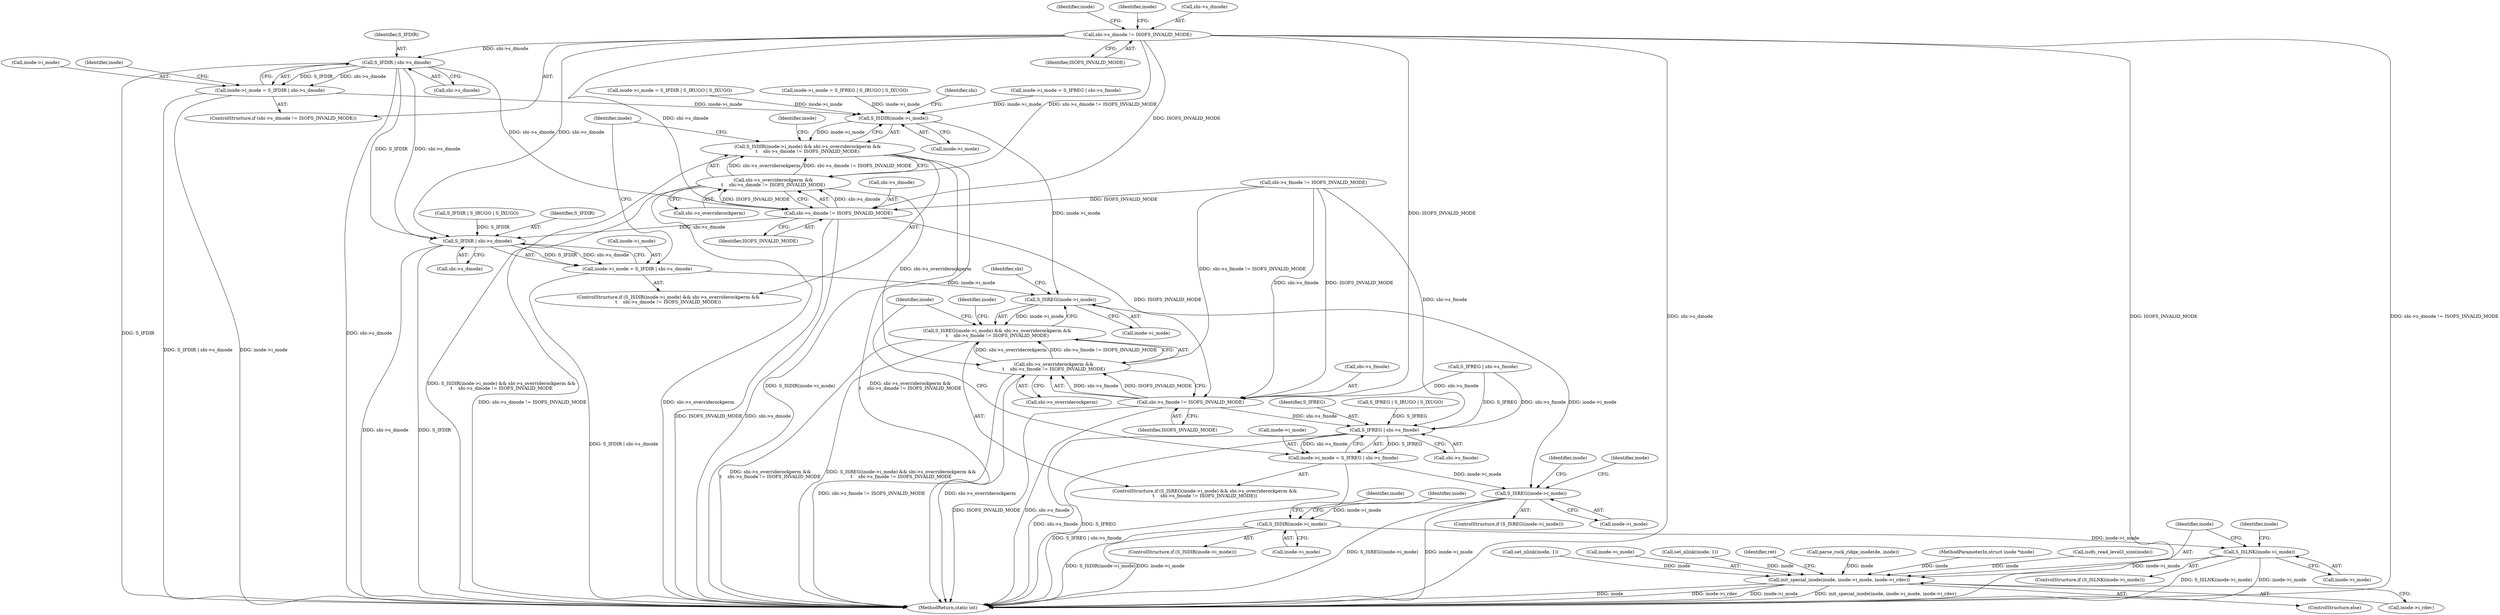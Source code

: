 digraph "0_linux_410dd3cf4c9b36f27ed4542ee18b1af5e68645a4_0@pointer" {
"1000298" [label="(Call,S_IFDIR | sbi->s_dmode)"];
"1000289" [label="(Call,sbi->s_dmode != ISOFS_INVALID_MODE)"];
"1000294" [label="(Call,inode->i_mode = S_IFDIR | sbi->s_dmode)"];
"1000578" [label="(Call,S_ISDIR(inode->i_mode))"];
"1000577" [label="(Call,S_ISDIR(inode->i_mode) && sbi->s_overriderockperm &&\n\t    sbi->s_dmode != ISOFS_INVALID_MODE)"];
"1000602" [label="(Call,S_ISREG(inode->i_mode))"];
"1000601" [label="(Call,S_ISREG(inode->i_mode) && sbi->s_overriderockperm &&\n\t    sbi->s_fmode != ISOFS_INVALID_MODE)"];
"1000625" [label="(Call,S_ISREG(inode->i_mode))"];
"1000663" [label="(Call,S_ISDIR(inode->i_mode))"];
"1000682" [label="(Call,S_ISLNK(inode->i_mode))"];
"1000702" [label="(Call,init_special_inode(inode, inode->i_mode, inode->i_rdev))"];
"1000586" [label="(Call,sbi->s_dmode != ISOFS_INVALID_MODE)"];
"1000582" [label="(Call,sbi->s_overriderockperm &&\n\t    sbi->s_dmode != ISOFS_INVALID_MODE)"];
"1000606" [label="(Call,sbi->s_overriderockperm &&\n\t    sbi->s_fmode != ISOFS_INVALID_MODE)"];
"1000595" [label="(Call,S_IFDIR | sbi->s_dmode)"];
"1000591" [label="(Call,inode->i_mode = S_IFDIR | sbi->s_dmode)"];
"1000610" [label="(Call,sbi->s_fmode != ISOFS_INVALID_MODE)"];
"1000619" [label="(Call,S_IFREG | sbi->s_fmode)"];
"1000615" [label="(Call,inode->i_mode = S_IFREG | sbi->s_fmode)"];
"1000664" [label="(Call,inode->i_mode)"];
"1000615" [label="(Call,inode->i_mode = S_IFREG | sbi->s_fmode)"];
"1000711" [label="(Identifier,ret)"];
"1000591" [label="(Call,inode->i_mode = S_IFDIR | sbi->s_dmode)"];
"1000625" [label="(Call,S_ISREG(inode->i_mode))"];
"1000683" [label="(Call,inode->i_mode)"];
"1000681" [label="(ControlStructure,if (S_ISLNK(inode->i_mode)))"];
"1000620" [label="(Identifier,S_IFREG)"];
"1000663" [label="(Call,S_ISDIR(inode->i_mode))"];
"1000600" [label="(ControlStructure,if (S_ISREG(inode->i_mode) && sbi->s_overriderockperm &&\n\t    sbi->s_fmode != ISOFS_INVALID_MODE))"];
"1000308" [label="(Call,S_IFDIR | S_IRUGO | S_IXUGO)"];
"1000611" [label="(Call,sbi->s_fmode)"];
"1000583" [label="(Call,sbi->s_overriderockperm)"];
"1000340" [label="(Call,S_IFREG | S_IRUGO | S_IXUGO)"];
"1000299" [label="(Identifier,S_IFDIR)"];
"1000602" [label="(Call,S_ISREG(inode->i_mode))"];
"1000288" [label="(ControlStructure,if (sbi->s_dmode != ISOFS_INVALID_MODE))"];
"1000587" [label="(Call,sbi->s_dmode)"];
"1000298" [label="(Call,S_IFDIR | sbi->s_dmode)"];
"1000595" [label="(Call,S_IFDIR | sbi->s_dmode)"];
"1000295" [label="(Call,inode->i_mode)"];
"1000579" [label="(Call,inode->i_mode)"];
"1000604" [label="(Identifier,inode)"];
"1000616" [label="(Call,inode->i_mode)"];
"1000325" [label="(Call,inode->i_mode = S_IFREG | sbi->s_fmode)"];
"1000551" [label="(Call,parse_rock_ridge_inode(de, inode))"];
"1000590" [label="(Identifier,ISOFS_INVALID_MODE)"];
"1000578" [label="(Call,S_ISDIR(inode->i_mode))"];
"1000597" [label="(Call,sbi->s_dmode)"];
"1000293" [label="(Identifier,ISOFS_INVALID_MODE)"];
"1000603" [label="(Call,inode->i_mode)"];
"1000113" [label="(MethodParameterIn,struct inode *inode)"];
"1000319" [label="(Call,sbi->s_fmode != ISOFS_INVALID_MODE)"];
"1000300" [label="(Call,sbi->s_dmode)"];
"1000662" [label="(ControlStructure,if (S_ISDIR(inode->i_mode)))"];
"1000582" [label="(Call,sbi->s_overriderockperm &&\n\t    sbi->s_dmode != ISOFS_INVALID_MODE)"];
"1000304" [label="(Call,inode->i_mode = S_IFDIR | S_IRUGO | S_IXUGO)"];
"1000701" [label="(ControlStructure,else)"];
"1000408" [label="(Call,isofs_read_level3_size(inode))"];
"1000684" [label="(Identifier,inode)"];
"1000627" [label="(Identifier,inode)"];
"1000707" [label="(Call,inode->i_rdev)"];
"1000345" [label="(Call,set_nlink(inode, 1))"];
"1000306" [label="(Identifier,inode)"];
"1000621" [label="(Call,sbi->s_fmode)"];
"1000610" [label="(Call,sbi->s_fmode != ISOFS_INVALID_MODE)"];
"1000704" [label="(Call,inode->i_mode)"];
"1000577" [label="(Call,S_ISDIR(inode->i_mode) && sbi->s_overriderockperm &&\n\t    sbi->s_dmode != ISOFS_INVALID_MODE)"];
"1000626" [label="(Call,inode->i_mode)"];
"1000294" [label="(Call,inode->i_mode = S_IFDIR | sbi->s_dmode)"];
"1000607" [label="(Call,sbi->s_overriderockperm)"];
"1000725" [label="(MethodReturn,static int)"];
"1000586" [label="(Call,sbi->s_dmode != ISOFS_INVALID_MODE)"];
"1000614" [label="(Identifier,ISOFS_INVALID_MODE)"];
"1000606" [label="(Call,sbi->s_overriderockperm &&\n\t    sbi->s_fmode != ISOFS_INVALID_MODE)"];
"1000617" [label="(Identifier,inode)"];
"1000670" [label="(Identifier,inode)"];
"1000289" [label="(Call,sbi->s_dmode != ISOFS_INVALID_MODE)"];
"1000336" [label="(Call,inode->i_mode = S_IFREG | S_IRUGO | S_IXUGO)"];
"1000313" [label="(Call,set_nlink(inode, 1))"];
"1000665" [label="(Identifier,inode)"];
"1000576" [label="(ControlStructure,if (S_ISDIR(inode->i_mode) && sbi->s_overriderockperm &&\n\t    sbi->s_dmode != ISOFS_INVALID_MODE))"];
"1000596" [label="(Identifier,S_IFDIR)"];
"1000592" [label="(Call,inode->i_mode)"];
"1000682" [label="(Call,S_ISLNK(inode->i_mode))"];
"1000601" [label="(Call,S_ISREG(inode->i_mode) && sbi->s_overriderockperm &&\n\t    sbi->s_fmode != ISOFS_INVALID_MODE)"];
"1000296" [label="(Identifier,inode)"];
"1000584" [label="(Identifier,sbi)"];
"1000593" [label="(Identifier,inode)"];
"1000689" [label="(Identifier,inode)"];
"1000329" [label="(Call,S_IFREG | sbi->s_fmode)"];
"1000624" [label="(ControlStructure,if (S_ISREG(inode->i_mode)))"];
"1000702" [label="(Call,init_special_inode(inode, inode->i_mode, inode->i_rdev))"];
"1000608" [label="(Identifier,sbi)"];
"1000314" [label="(Identifier,inode)"];
"1000619" [label="(Call,S_IFREG | sbi->s_fmode)"];
"1000703" [label="(Identifier,inode)"];
"1000632" [label="(Identifier,inode)"];
"1000290" [label="(Call,sbi->s_dmode)"];
"1000298" -> "1000294"  [label="AST: "];
"1000298" -> "1000300"  [label="CFG: "];
"1000299" -> "1000298"  [label="AST: "];
"1000300" -> "1000298"  [label="AST: "];
"1000294" -> "1000298"  [label="CFG: "];
"1000298" -> "1000725"  [label="DDG: S_IFDIR"];
"1000298" -> "1000725"  [label="DDG: sbi->s_dmode"];
"1000298" -> "1000294"  [label="DDG: S_IFDIR"];
"1000298" -> "1000294"  [label="DDG: sbi->s_dmode"];
"1000289" -> "1000298"  [label="DDG: sbi->s_dmode"];
"1000298" -> "1000586"  [label="DDG: sbi->s_dmode"];
"1000298" -> "1000595"  [label="DDG: S_IFDIR"];
"1000298" -> "1000595"  [label="DDG: sbi->s_dmode"];
"1000289" -> "1000288"  [label="AST: "];
"1000289" -> "1000293"  [label="CFG: "];
"1000290" -> "1000289"  [label="AST: "];
"1000293" -> "1000289"  [label="AST: "];
"1000296" -> "1000289"  [label="CFG: "];
"1000306" -> "1000289"  [label="CFG: "];
"1000289" -> "1000725"  [label="DDG: sbi->s_dmode"];
"1000289" -> "1000725"  [label="DDG: ISOFS_INVALID_MODE"];
"1000289" -> "1000725"  [label="DDG: sbi->s_dmode != ISOFS_INVALID_MODE"];
"1000289" -> "1000582"  [label="DDG: sbi->s_dmode != ISOFS_INVALID_MODE"];
"1000289" -> "1000586"  [label="DDG: sbi->s_dmode"];
"1000289" -> "1000586"  [label="DDG: ISOFS_INVALID_MODE"];
"1000289" -> "1000595"  [label="DDG: sbi->s_dmode"];
"1000289" -> "1000610"  [label="DDG: ISOFS_INVALID_MODE"];
"1000294" -> "1000288"  [label="AST: "];
"1000295" -> "1000294"  [label="AST: "];
"1000314" -> "1000294"  [label="CFG: "];
"1000294" -> "1000725"  [label="DDG: S_IFDIR | sbi->s_dmode"];
"1000294" -> "1000725"  [label="DDG: inode->i_mode"];
"1000294" -> "1000578"  [label="DDG: inode->i_mode"];
"1000578" -> "1000577"  [label="AST: "];
"1000578" -> "1000579"  [label="CFG: "];
"1000579" -> "1000578"  [label="AST: "];
"1000584" -> "1000578"  [label="CFG: "];
"1000577" -> "1000578"  [label="CFG: "];
"1000578" -> "1000577"  [label="DDG: inode->i_mode"];
"1000325" -> "1000578"  [label="DDG: inode->i_mode"];
"1000304" -> "1000578"  [label="DDG: inode->i_mode"];
"1000336" -> "1000578"  [label="DDG: inode->i_mode"];
"1000578" -> "1000602"  [label="DDG: inode->i_mode"];
"1000577" -> "1000576"  [label="AST: "];
"1000577" -> "1000582"  [label="CFG: "];
"1000582" -> "1000577"  [label="AST: "];
"1000593" -> "1000577"  [label="CFG: "];
"1000604" -> "1000577"  [label="CFG: "];
"1000577" -> "1000725"  [label="DDG: S_ISDIR(inode->i_mode) && sbi->s_overriderockperm &&\n\t    sbi->s_dmode != ISOFS_INVALID_MODE"];
"1000577" -> "1000725"  [label="DDG: S_ISDIR(inode->i_mode)"];
"1000577" -> "1000725"  [label="DDG: sbi->s_overriderockperm &&\n\t    sbi->s_dmode != ISOFS_INVALID_MODE"];
"1000582" -> "1000577"  [label="DDG: sbi->s_overriderockperm"];
"1000582" -> "1000577"  [label="DDG: sbi->s_dmode != ISOFS_INVALID_MODE"];
"1000602" -> "1000601"  [label="AST: "];
"1000602" -> "1000603"  [label="CFG: "];
"1000603" -> "1000602"  [label="AST: "];
"1000608" -> "1000602"  [label="CFG: "];
"1000601" -> "1000602"  [label="CFG: "];
"1000602" -> "1000601"  [label="DDG: inode->i_mode"];
"1000591" -> "1000602"  [label="DDG: inode->i_mode"];
"1000602" -> "1000625"  [label="DDG: inode->i_mode"];
"1000601" -> "1000600"  [label="AST: "];
"1000601" -> "1000606"  [label="CFG: "];
"1000606" -> "1000601"  [label="AST: "];
"1000617" -> "1000601"  [label="CFG: "];
"1000627" -> "1000601"  [label="CFG: "];
"1000601" -> "1000725"  [label="DDG: sbi->s_overriderockperm &&\n\t    sbi->s_fmode != ISOFS_INVALID_MODE"];
"1000601" -> "1000725"  [label="DDG: S_ISREG(inode->i_mode) && sbi->s_overriderockperm &&\n\t    sbi->s_fmode != ISOFS_INVALID_MODE"];
"1000606" -> "1000601"  [label="DDG: sbi->s_overriderockperm"];
"1000606" -> "1000601"  [label="DDG: sbi->s_fmode != ISOFS_INVALID_MODE"];
"1000625" -> "1000624"  [label="AST: "];
"1000625" -> "1000626"  [label="CFG: "];
"1000626" -> "1000625"  [label="AST: "];
"1000632" -> "1000625"  [label="CFG: "];
"1000665" -> "1000625"  [label="CFG: "];
"1000625" -> "1000725"  [label="DDG: inode->i_mode"];
"1000625" -> "1000725"  [label="DDG: S_ISREG(inode->i_mode)"];
"1000615" -> "1000625"  [label="DDG: inode->i_mode"];
"1000625" -> "1000663"  [label="DDG: inode->i_mode"];
"1000663" -> "1000662"  [label="AST: "];
"1000663" -> "1000664"  [label="CFG: "];
"1000664" -> "1000663"  [label="AST: "];
"1000670" -> "1000663"  [label="CFG: "];
"1000684" -> "1000663"  [label="CFG: "];
"1000663" -> "1000725"  [label="DDG: S_ISDIR(inode->i_mode)"];
"1000663" -> "1000725"  [label="DDG: inode->i_mode"];
"1000663" -> "1000682"  [label="DDG: inode->i_mode"];
"1000682" -> "1000681"  [label="AST: "];
"1000682" -> "1000683"  [label="CFG: "];
"1000683" -> "1000682"  [label="AST: "];
"1000689" -> "1000682"  [label="CFG: "];
"1000703" -> "1000682"  [label="CFG: "];
"1000682" -> "1000725"  [label="DDG: S_ISLNK(inode->i_mode)"];
"1000682" -> "1000725"  [label="DDG: inode->i_mode"];
"1000682" -> "1000702"  [label="DDG: inode->i_mode"];
"1000702" -> "1000701"  [label="AST: "];
"1000702" -> "1000707"  [label="CFG: "];
"1000703" -> "1000702"  [label="AST: "];
"1000704" -> "1000702"  [label="AST: "];
"1000707" -> "1000702"  [label="AST: "];
"1000711" -> "1000702"  [label="CFG: "];
"1000702" -> "1000725"  [label="DDG: init_special_inode(inode, inode->i_mode, inode->i_rdev)"];
"1000702" -> "1000725"  [label="DDG: inode"];
"1000702" -> "1000725"  [label="DDG: inode->i_rdev"];
"1000702" -> "1000725"  [label="DDG: inode->i_mode"];
"1000551" -> "1000702"  [label="DDG: inode"];
"1000408" -> "1000702"  [label="DDG: inode"];
"1000345" -> "1000702"  [label="DDG: inode"];
"1000313" -> "1000702"  [label="DDG: inode"];
"1000113" -> "1000702"  [label="DDG: inode"];
"1000586" -> "1000582"  [label="AST: "];
"1000586" -> "1000590"  [label="CFG: "];
"1000587" -> "1000586"  [label="AST: "];
"1000590" -> "1000586"  [label="AST: "];
"1000582" -> "1000586"  [label="CFG: "];
"1000586" -> "1000725"  [label="DDG: ISOFS_INVALID_MODE"];
"1000586" -> "1000725"  [label="DDG: sbi->s_dmode"];
"1000586" -> "1000582"  [label="DDG: sbi->s_dmode"];
"1000586" -> "1000582"  [label="DDG: ISOFS_INVALID_MODE"];
"1000319" -> "1000586"  [label="DDG: ISOFS_INVALID_MODE"];
"1000586" -> "1000595"  [label="DDG: sbi->s_dmode"];
"1000586" -> "1000610"  [label="DDG: ISOFS_INVALID_MODE"];
"1000582" -> "1000583"  [label="CFG: "];
"1000583" -> "1000582"  [label="AST: "];
"1000582" -> "1000725"  [label="DDG: sbi->s_overriderockperm"];
"1000582" -> "1000725"  [label="DDG: sbi->s_dmode != ISOFS_INVALID_MODE"];
"1000582" -> "1000606"  [label="DDG: sbi->s_overriderockperm"];
"1000606" -> "1000607"  [label="CFG: "];
"1000606" -> "1000610"  [label="CFG: "];
"1000607" -> "1000606"  [label="AST: "];
"1000610" -> "1000606"  [label="AST: "];
"1000606" -> "1000725"  [label="DDG: sbi->s_overriderockperm"];
"1000606" -> "1000725"  [label="DDG: sbi->s_fmode != ISOFS_INVALID_MODE"];
"1000319" -> "1000606"  [label="DDG: sbi->s_fmode != ISOFS_INVALID_MODE"];
"1000610" -> "1000606"  [label="DDG: sbi->s_fmode"];
"1000610" -> "1000606"  [label="DDG: ISOFS_INVALID_MODE"];
"1000595" -> "1000591"  [label="AST: "];
"1000595" -> "1000597"  [label="CFG: "];
"1000596" -> "1000595"  [label="AST: "];
"1000597" -> "1000595"  [label="AST: "];
"1000591" -> "1000595"  [label="CFG: "];
"1000595" -> "1000725"  [label="DDG: sbi->s_dmode"];
"1000595" -> "1000725"  [label="DDG: S_IFDIR"];
"1000595" -> "1000591"  [label="DDG: S_IFDIR"];
"1000595" -> "1000591"  [label="DDG: sbi->s_dmode"];
"1000308" -> "1000595"  [label="DDG: S_IFDIR"];
"1000591" -> "1000576"  [label="AST: "];
"1000592" -> "1000591"  [label="AST: "];
"1000604" -> "1000591"  [label="CFG: "];
"1000591" -> "1000725"  [label="DDG: S_IFDIR | sbi->s_dmode"];
"1000610" -> "1000614"  [label="CFG: "];
"1000611" -> "1000610"  [label="AST: "];
"1000614" -> "1000610"  [label="AST: "];
"1000610" -> "1000725"  [label="DDG: ISOFS_INVALID_MODE"];
"1000610" -> "1000725"  [label="DDG: sbi->s_fmode"];
"1000329" -> "1000610"  [label="DDG: sbi->s_fmode"];
"1000319" -> "1000610"  [label="DDG: sbi->s_fmode"];
"1000319" -> "1000610"  [label="DDG: ISOFS_INVALID_MODE"];
"1000610" -> "1000619"  [label="DDG: sbi->s_fmode"];
"1000619" -> "1000615"  [label="AST: "];
"1000619" -> "1000621"  [label="CFG: "];
"1000620" -> "1000619"  [label="AST: "];
"1000621" -> "1000619"  [label="AST: "];
"1000615" -> "1000619"  [label="CFG: "];
"1000619" -> "1000725"  [label="DDG: sbi->s_fmode"];
"1000619" -> "1000725"  [label="DDG: S_IFREG"];
"1000619" -> "1000615"  [label="DDG: S_IFREG"];
"1000619" -> "1000615"  [label="DDG: sbi->s_fmode"];
"1000329" -> "1000619"  [label="DDG: S_IFREG"];
"1000329" -> "1000619"  [label="DDG: sbi->s_fmode"];
"1000340" -> "1000619"  [label="DDG: S_IFREG"];
"1000319" -> "1000619"  [label="DDG: sbi->s_fmode"];
"1000615" -> "1000600"  [label="AST: "];
"1000616" -> "1000615"  [label="AST: "];
"1000627" -> "1000615"  [label="CFG: "];
"1000615" -> "1000725"  [label="DDG: S_IFREG | sbi->s_fmode"];
}
